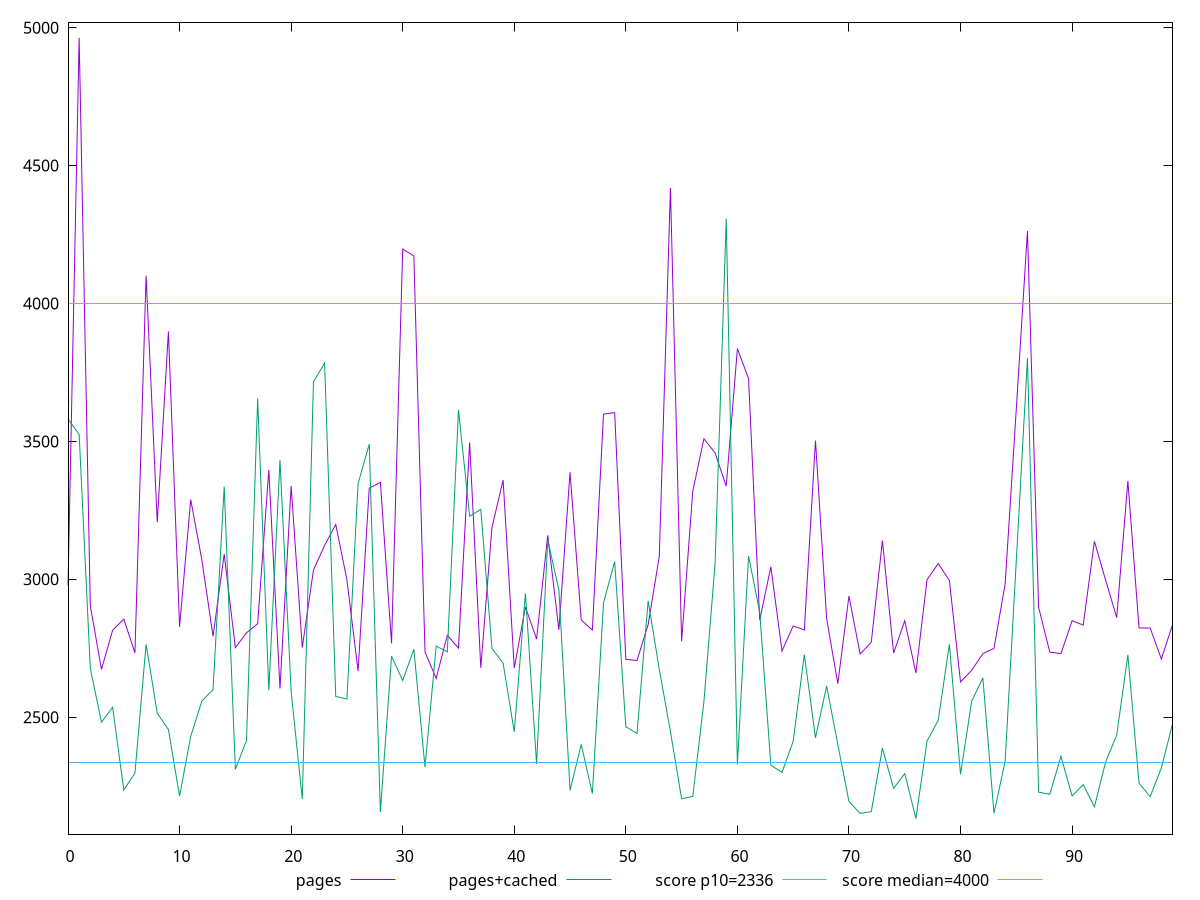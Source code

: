 reset

$pages <<EOF
0 2977.3815000000004
1 4963.0915
2 2903.63
3 2672.9449999999993
4 2815.1364999999996
5 2855.4545
6 2732.8995
7 4101.014
8 3206.6719999999996
9 3898.6634999999997
10 2828.1054999999997
11 3288.76
12 3069.638499999999
13 2792.9925000000003
14 3091.254
15 2751.7385000000004
16 2805.7925000000005
17 2838.978
18 3396.674
19 2604.1645
20 3337.9669999999996
21 2752.4465
22 3033.277
23 3122.7130000000006
24 3198.5915000000005
25 2997.9894999999997
26 2667.4555
27 3330.116
28 3351.706
29 2767.3900000000003
30 4197.453000000001
31 4172.093000000001
32 2735.633
33 2640.3745
34 2797.0575000000003
35 2750.3820000000005
36 3496.0364999999993
37 2679.1440000000002
38 3187.6814999999997
39 3359.6040000000003
40 2678.0054999999993
41 2899.3040000000005
42 2783.3190000000004
43 3159.2075000000004
44 2816.5340000000006
45 3387.9880000000007
46 2852.6800000000003
47 2815.964
48 3598.803000000001
49 3604.431499999999
50 2709.5369999999994
51 2705.339
52 2835.629999999999
53 3082.663
54 4418.756999999999
55 2775.4930000000004
56 3319.08
57 3509.4514999999997
58 3458.2464999999993
59 3337.5775
60 3836.048
61 3727.8165
62 2851.807
63 3045.399
64 2739.9025
65 2830.4435000000003
66 2816.1820000000007
67 3503.0660000000007
68 2856.5780000000004
69 2621.5040000000004
70 2939.3369999999995
71 2728.9795000000004
72 2771.7000000000003
73 3140.363
74 2732.5
75 2849.4404999999997
76 2659.9655000000002
77 2998.5235000000002
78 3057.0945
79 2995.8160000000007
80 2627.5814999999993
81 2669.7995
82 2730.2630000000004
83 2749.401
84 2983.3509999999997
85 3617.9570000000003
86 4262.853000000001
87 2898.385
88 2736.0480000000002
89 2730.206
90 2849.4555
91 2833.8730000000005
92 3137.6169999999993
93 2997.4785
94 2861.183
95 3356.3960000000006
96 2823.6494999999995
97 2822.9210000000003
98 2710.9155000000005
99 2834.8104999999996
EOF

$pagesCached <<EOF
0 3581.8775000000005
1 3525.0095
2 2676.0694999999996
3 2481.7255
4 2535.5639999999994
5 2235.5925
6 2297.3240000000005
7 2763.8329999999996
8 2514.228
9 2455.1055
10 2213.3859999999995
11 2430.1794999999997
12 2558.5229999999992
13 2599.702
14 3336.325999999999
15 2310.7085
16 2415.808
17 3655.3720000000003
18 2597.3385000000003
19 3431.9945000000002
20 2592.7129999999997
21 2202.8135
22 3715.7509999999997
23 3784.3785
24 2574.9505
25 2565.7325
26 3346.6855000000005
27 3490.022
28 2156.0265
29 2721.0855
30 2632.6639999999998
31 2746.2095
32 2318.5734999999995
33 2757.4354999999996
34 2736.872999999999
35 3613.8469999999998
36 3228.8305
37 3253.1020000000008
38 2749.4560000000006
39 2695.736
40 2446.5255000000006
41 2948.6845000000003
42 2330.492
43 3142.2345000000005
44 2961.3115
45 2234.5775000000003
46 2401.365
47 2222.9285
48 2914.8695
49 3064.051
50 2465.223
51 2440.758
52 2921.738
53 2672.955
54 2447.2639999999997
55 2204.168
56 2212.4345000000003
57 2556.4379999999996
58 3056.1195000000007
59 4307.1055
60 2328.5190000000002
61 3084.538000000001
62 2881.1319999999996
63 2325.3589999999995
64 2299.9835000000003
65 2412.8435000000004
66 2726.6759999999995
67 2425.2515
68 2612.974
69 2400.7770000000005
70 2194.3505
71 2150.951
72 2157.325
73 2387.8825
74 2241.6229999999996
75 2295.4514999999997
76 2132.3865
77 2413.7125
78 2488.5584999999996
79 2763.736000000001
80 2292.8555
81 2557.4255
82 2642.6259999999997
83 2151.2744999999995
84 2340.1354999999994
85 3068.3315000000007
86 3802.1020000000008
87 2228.0395
88 2219.9695
89 2357.9535000000005
90 2214.1615
91 2255.483
92 2174.9300000000003
93 2336.657
94 2434.7885000000006
95 2725.7999999999993
96 2260.353
97 2211.9834999999994
98 2315.5104999999994
99 2475.0814999999993
EOF

set key outside below
set xrange [0:99]
set yrange [2075.7724:5019.7056]
set trange [2075.7724:5019.7056]
set terminal svg size 640, 520 enhanced background rgb 'white'
set output "report_00013_2021-02-09T12-04-24.940Z/first-meaningful-paint/comparison/line/0_vs_1.svg"

plot $pages title "pages" with line, \
     $pagesCached title "pages+cached" with line, \
     2336 title "score p10=2336", \
     4000 title "score median=4000"

reset
